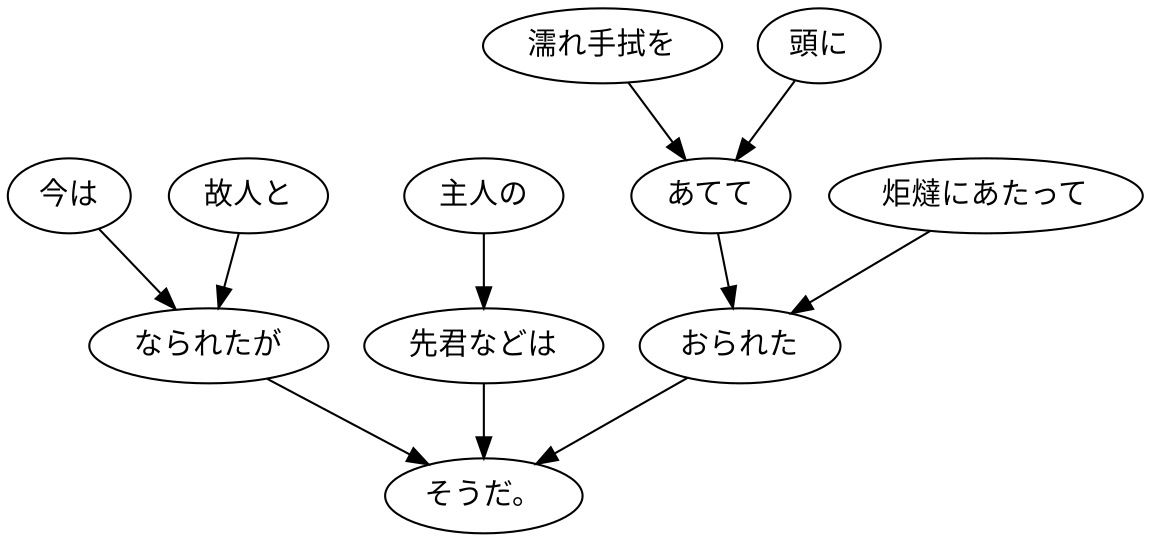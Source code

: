 digraph graph4867 {
	node0 [label="今は"];
	node1 [label="故人と"];
	node2 [label="なられたが"];
	node3 [label="主人の"];
	node4 [label="先君などは"];
	node5 [label="濡れ手拭を"];
	node6 [label="頭に"];
	node7 [label="あてて"];
	node8 [label="炬燵にあたって"];
	node9 [label="おられた"];
	node10 [label="そうだ。"];
	node0 -> node2;
	node1 -> node2;
	node2 -> node10;
	node3 -> node4;
	node4 -> node10;
	node5 -> node7;
	node6 -> node7;
	node7 -> node9;
	node8 -> node9;
	node9 -> node10;
}
